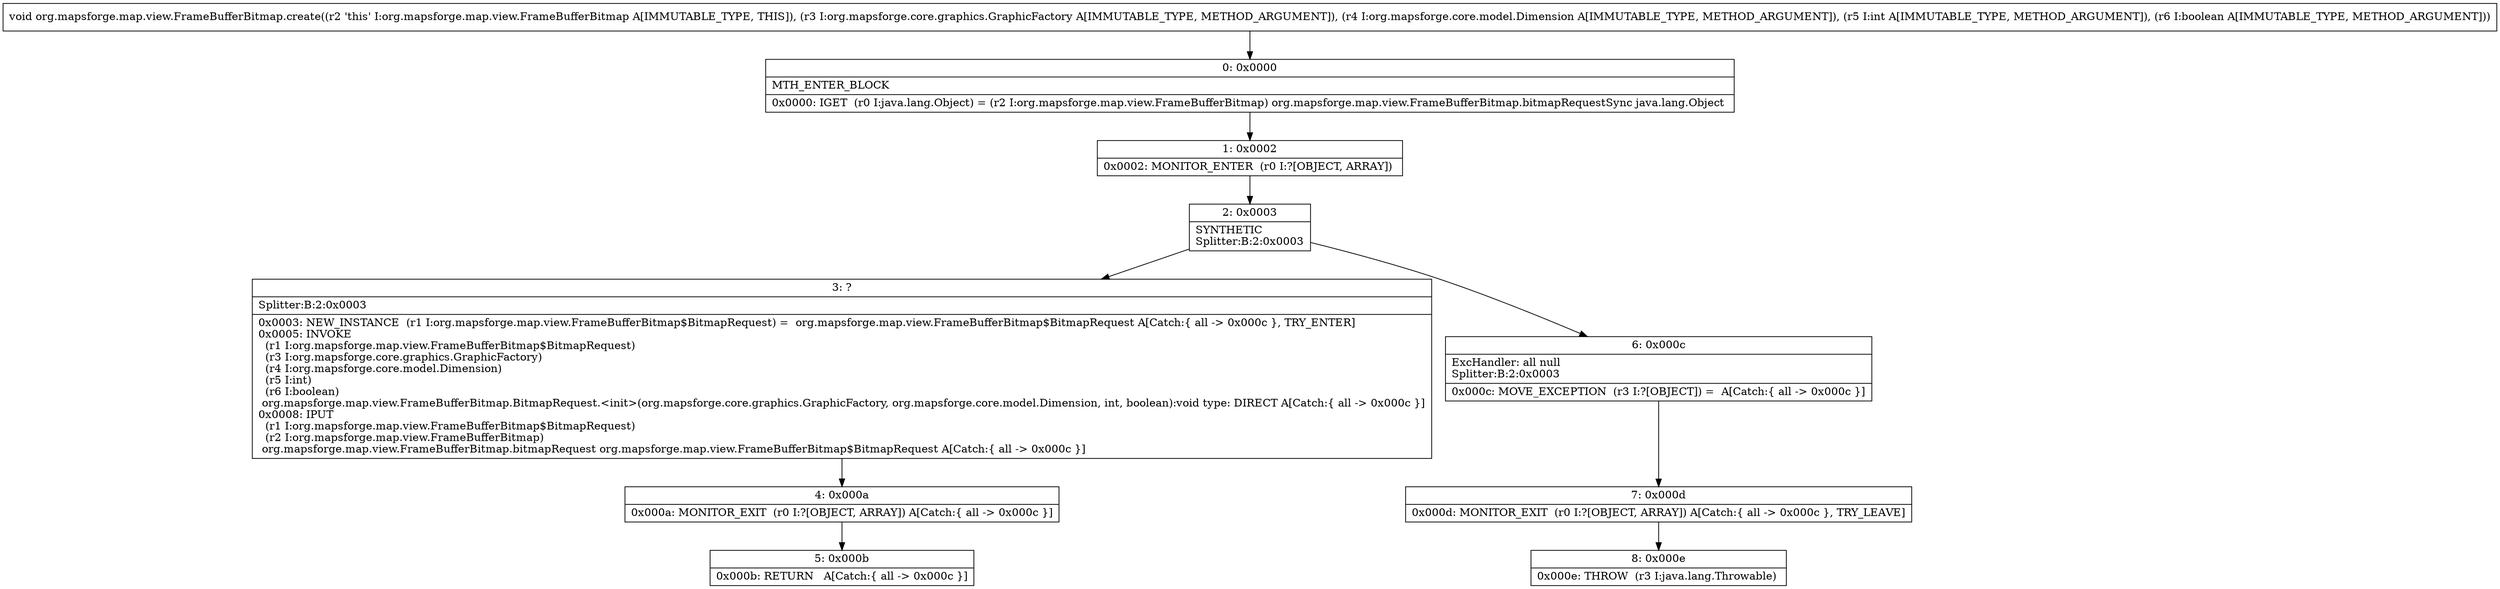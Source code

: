 digraph "CFG fororg.mapsforge.map.view.FrameBufferBitmap.create(Lorg\/mapsforge\/core\/graphics\/GraphicFactory;Lorg\/mapsforge\/core\/model\/Dimension;IZ)V" {
Node_0 [shape=record,label="{0\:\ 0x0000|MTH_ENTER_BLOCK\l|0x0000: IGET  (r0 I:java.lang.Object) = (r2 I:org.mapsforge.map.view.FrameBufferBitmap) org.mapsforge.map.view.FrameBufferBitmap.bitmapRequestSync java.lang.Object \l}"];
Node_1 [shape=record,label="{1\:\ 0x0002|0x0002: MONITOR_ENTER  (r0 I:?[OBJECT, ARRAY]) \l}"];
Node_2 [shape=record,label="{2\:\ 0x0003|SYNTHETIC\lSplitter:B:2:0x0003\l}"];
Node_3 [shape=record,label="{3\:\ ?|Splitter:B:2:0x0003\l|0x0003: NEW_INSTANCE  (r1 I:org.mapsforge.map.view.FrameBufferBitmap$BitmapRequest) =  org.mapsforge.map.view.FrameBufferBitmap$BitmapRequest A[Catch:\{ all \-\> 0x000c \}, TRY_ENTER]\l0x0005: INVOKE  \l  (r1 I:org.mapsforge.map.view.FrameBufferBitmap$BitmapRequest)\l  (r3 I:org.mapsforge.core.graphics.GraphicFactory)\l  (r4 I:org.mapsforge.core.model.Dimension)\l  (r5 I:int)\l  (r6 I:boolean)\l org.mapsforge.map.view.FrameBufferBitmap.BitmapRequest.\<init\>(org.mapsforge.core.graphics.GraphicFactory, org.mapsforge.core.model.Dimension, int, boolean):void type: DIRECT A[Catch:\{ all \-\> 0x000c \}]\l0x0008: IPUT  \l  (r1 I:org.mapsforge.map.view.FrameBufferBitmap$BitmapRequest)\l  (r2 I:org.mapsforge.map.view.FrameBufferBitmap)\l org.mapsforge.map.view.FrameBufferBitmap.bitmapRequest org.mapsforge.map.view.FrameBufferBitmap$BitmapRequest A[Catch:\{ all \-\> 0x000c \}]\l}"];
Node_4 [shape=record,label="{4\:\ 0x000a|0x000a: MONITOR_EXIT  (r0 I:?[OBJECT, ARRAY]) A[Catch:\{ all \-\> 0x000c \}]\l}"];
Node_5 [shape=record,label="{5\:\ 0x000b|0x000b: RETURN   A[Catch:\{ all \-\> 0x000c \}]\l}"];
Node_6 [shape=record,label="{6\:\ 0x000c|ExcHandler: all null\lSplitter:B:2:0x0003\l|0x000c: MOVE_EXCEPTION  (r3 I:?[OBJECT]) =  A[Catch:\{ all \-\> 0x000c \}]\l}"];
Node_7 [shape=record,label="{7\:\ 0x000d|0x000d: MONITOR_EXIT  (r0 I:?[OBJECT, ARRAY]) A[Catch:\{ all \-\> 0x000c \}, TRY_LEAVE]\l}"];
Node_8 [shape=record,label="{8\:\ 0x000e|0x000e: THROW  (r3 I:java.lang.Throwable) \l}"];
MethodNode[shape=record,label="{void org.mapsforge.map.view.FrameBufferBitmap.create((r2 'this' I:org.mapsforge.map.view.FrameBufferBitmap A[IMMUTABLE_TYPE, THIS]), (r3 I:org.mapsforge.core.graphics.GraphicFactory A[IMMUTABLE_TYPE, METHOD_ARGUMENT]), (r4 I:org.mapsforge.core.model.Dimension A[IMMUTABLE_TYPE, METHOD_ARGUMENT]), (r5 I:int A[IMMUTABLE_TYPE, METHOD_ARGUMENT]), (r6 I:boolean A[IMMUTABLE_TYPE, METHOD_ARGUMENT])) }"];
MethodNode -> Node_0;
Node_0 -> Node_1;
Node_1 -> Node_2;
Node_2 -> Node_3;
Node_2 -> Node_6;
Node_3 -> Node_4;
Node_4 -> Node_5;
Node_6 -> Node_7;
Node_7 -> Node_8;
}

